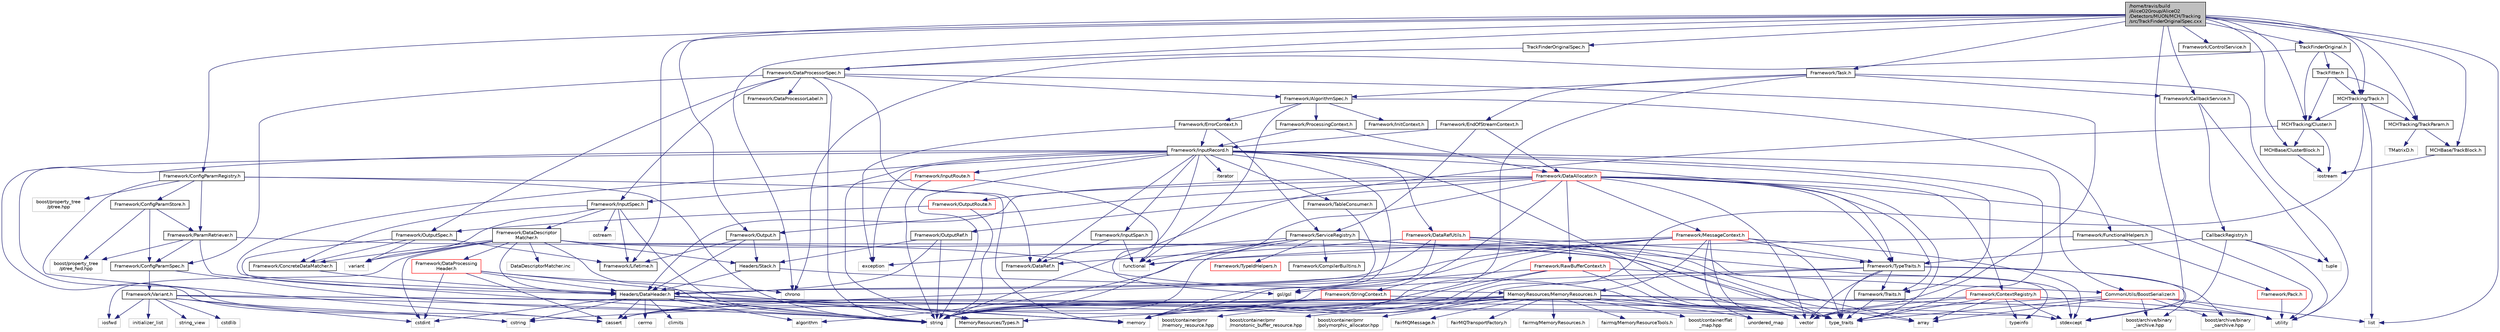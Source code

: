 digraph "/home/travis/build/AliceO2Group/AliceO2/Detectors/MUON/MCH/Tracking/src/TrackFinderOriginalSpec.cxx"
{
 // INTERACTIVE_SVG=YES
  bgcolor="transparent";
  edge [fontname="Helvetica",fontsize="10",labelfontname="Helvetica",labelfontsize="10"];
  node [fontname="Helvetica",fontsize="10",shape=record];
  Node0 [label="/home/travis/build\l/AliceO2Group/AliceO2\l/Detectors/MUON/MCH/Tracking\l/src/TrackFinderOriginalSpec.cxx",height=0.2,width=0.4,color="black", fillcolor="grey75", style="filled", fontcolor="black"];
  Node0 -> Node1 [color="midnightblue",fontsize="10",style="solid",fontname="Helvetica"];
  Node1 [label="Framework/ConfigParamRegistry.h",height=0.2,width=0.4,color="black",URL="$de/dc6/ConfigParamRegistry_8h.html"];
  Node1 -> Node2 [color="midnightblue",fontsize="10",style="solid",fontname="Helvetica"];
  Node2 [label="Framework/ParamRetriever.h",height=0.2,width=0.4,color="black",URL="$df/d72/ParamRetriever_8h.html"];
  Node2 -> Node3 [color="midnightblue",fontsize="10",style="solid",fontname="Helvetica"];
  Node3 [label="Framework/ConfigParamSpec.h",height=0.2,width=0.4,color="black",URL="$d0/d1c/ConfigParamSpec_8h.html"];
  Node3 -> Node4 [color="midnightblue",fontsize="10",style="solid",fontname="Helvetica"];
  Node4 [label="Framework/Variant.h",height=0.2,width=0.4,color="black",URL="$de/d56/Variant_8h.html"];
  Node4 -> Node5 [color="midnightblue",fontsize="10",style="solid",fontname="Helvetica"];
  Node5 [label="type_traits",height=0.2,width=0.4,color="grey75"];
  Node4 -> Node6 [color="midnightblue",fontsize="10",style="solid",fontname="Helvetica"];
  Node6 [label="cstring",height=0.2,width=0.4,color="grey75"];
  Node4 -> Node7 [color="midnightblue",fontsize="10",style="solid",fontname="Helvetica"];
  Node7 [label="cstdint",height=0.2,width=0.4,color="grey75"];
  Node4 -> Node8 [color="midnightblue",fontsize="10",style="solid",fontname="Helvetica"];
  Node8 [label="cstdlib",height=0.2,width=0.4,color="grey75"];
  Node4 -> Node9 [color="midnightblue",fontsize="10",style="solid",fontname="Helvetica"];
  Node9 [label="stdexcept",height=0.2,width=0.4,color="grey75"];
  Node4 -> Node10 [color="midnightblue",fontsize="10",style="solid",fontname="Helvetica"];
  Node10 [label="iosfwd",height=0.2,width=0.4,color="grey75"];
  Node4 -> Node11 [color="midnightblue",fontsize="10",style="solid",fontname="Helvetica"];
  Node11 [label="initializer_list",height=0.2,width=0.4,color="grey75"];
  Node4 -> Node12 [color="midnightblue",fontsize="10",style="solid",fontname="Helvetica"];
  Node12 [label="string_view",height=0.2,width=0.4,color="grey75"];
  Node4 -> Node13 [color="midnightblue",fontsize="10",style="solid",fontname="Helvetica"];
  Node13 [label="string",height=0.2,width=0.4,color="grey75"];
  Node3 -> Node13 [color="midnightblue",fontsize="10",style="solid",fontname="Helvetica"];
  Node2 -> Node14 [color="midnightblue",fontsize="10",style="solid",fontname="Helvetica"];
  Node14 [label="boost/property_tree\l/ptree_fwd.hpp",height=0.2,width=0.4,color="grey75"];
  Node2 -> Node13 [color="midnightblue",fontsize="10",style="solid",fontname="Helvetica"];
  Node2 -> Node15 [color="midnightblue",fontsize="10",style="solid",fontname="Helvetica"];
  Node15 [label="vector",height=0.2,width=0.4,color="grey75"];
  Node1 -> Node16 [color="midnightblue",fontsize="10",style="solid",fontname="Helvetica"];
  Node16 [label="Framework/ConfigParamStore.h",height=0.2,width=0.4,color="black",URL="$dd/daf/ConfigParamStore_8h.html"];
  Node16 -> Node2 [color="midnightblue",fontsize="10",style="solid",fontname="Helvetica"];
  Node16 -> Node3 [color="midnightblue",fontsize="10",style="solid",fontname="Helvetica"];
  Node16 -> Node14 [color="midnightblue",fontsize="10",style="solid",fontname="Helvetica"];
  Node1 -> Node17 [color="midnightblue",fontsize="10",style="solid",fontname="Helvetica"];
  Node17 [label="boost/property_tree\l/ptree.hpp",height=0.2,width=0.4,color="grey75"];
  Node1 -> Node18 [color="midnightblue",fontsize="10",style="solid",fontname="Helvetica"];
  Node18 [label="memory",height=0.2,width=0.4,color="grey75"];
  Node1 -> Node13 [color="midnightblue",fontsize="10",style="solid",fontname="Helvetica"];
  Node1 -> Node19 [color="midnightblue",fontsize="10",style="solid",fontname="Helvetica"];
  Node19 [label="cassert",height=0.2,width=0.4,color="grey75"];
  Node0 -> Node20 [color="midnightblue",fontsize="10",style="solid",fontname="Helvetica"];
  Node20 [label="TrackFinderOriginalSpec.h",height=0.2,width=0.4,color="black",URL="$d8/d3a/TrackFinderOriginalSpec_8h.html",tooltip="Definition of a data processor to read clusters, reconstruct tracks and send them. "];
  Node20 -> Node21 [color="midnightblue",fontsize="10",style="solid",fontname="Helvetica"];
  Node21 [label="Framework/DataProcessorSpec.h",height=0.2,width=0.4,color="black",URL="$d0/df4/DataProcessorSpec_8h.html"];
  Node21 -> Node22 [color="midnightblue",fontsize="10",style="solid",fontname="Helvetica"];
  Node22 [label="Framework/AlgorithmSpec.h",height=0.2,width=0.4,color="black",URL="$d0/d14/AlgorithmSpec_8h.html"];
  Node22 -> Node23 [color="midnightblue",fontsize="10",style="solid",fontname="Helvetica"];
  Node23 [label="Framework/ProcessingContext.h",height=0.2,width=0.4,color="black",URL="$de/d6a/ProcessingContext_8h.html"];
  Node23 -> Node24 [color="midnightblue",fontsize="10",style="solid",fontname="Helvetica"];
  Node24 [label="Framework/InputRecord.h",height=0.2,width=0.4,color="black",URL="$d6/d5c/InputRecord_8h.html"];
  Node24 -> Node25 [color="midnightblue",fontsize="10",style="solid",fontname="Helvetica"];
  Node25 [label="Framework/DataRef.h",height=0.2,width=0.4,color="black",URL="$d5/dfb/DataRef_8h.html"];
  Node24 -> Node26 [color="midnightblue",fontsize="10",style="solid",fontname="Helvetica"];
  Node26 [label="Framework/DataRefUtils.h",height=0.2,width=0.4,color="red",URL="$d5/db8/DataRefUtils_8h.html"];
  Node26 -> Node25 [color="midnightblue",fontsize="10",style="solid",fontname="Helvetica"];
  Node26 -> Node40 [color="midnightblue",fontsize="10",style="solid",fontname="Helvetica"];
  Node40 [label="Framework/TypeTraits.h",height=0.2,width=0.4,color="black",URL="$d0/d95/TypeTraits_8h.html"];
  Node40 -> Node5 [color="midnightblue",fontsize="10",style="solid",fontname="Helvetica"];
  Node40 -> Node15 [color="midnightblue",fontsize="10",style="solid",fontname="Helvetica"];
  Node40 -> Node18 [color="midnightblue",fontsize="10",style="solid",fontname="Helvetica"];
  Node40 -> Node41 [color="midnightblue",fontsize="10",style="solid",fontname="Helvetica"];
  Node41 [label="Framework/Traits.h",height=0.2,width=0.4,color="black",URL="$db/d31/Traits_8h.html"];
  Node41 -> Node5 [color="midnightblue",fontsize="10",style="solid",fontname="Helvetica"];
  Node40 -> Node42 [color="midnightblue",fontsize="10",style="solid",fontname="Helvetica"];
  Node42 [label="boost/archive/binary\l_iarchive.hpp",height=0.2,width=0.4,color="grey75"];
  Node40 -> Node43 [color="midnightblue",fontsize="10",style="solid",fontname="Helvetica"];
  Node43 [label="boost/archive/binary\l_oarchive.hpp",height=0.2,width=0.4,color="grey75"];
  Node40 -> Node44 [color="midnightblue",fontsize="10",style="solid",fontname="Helvetica"];
  Node44 [label="gsl/gsl",height=0.2,width=0.4,color="grey75"];
  Node26 -> Node61 [color="midnightblue",fontsize="10",style="solid",fontname="Helvetica"];
  Node61 [label="Headers/DataHeader.h",height=0.2,width=0.4,color="black",URL="$dc/dcd/DataHeader_8h.html"];
  Node61 -> Node7 [color="midnightblue",fontsize="10",style="solid",fontname="Helvetica"];
  Node61 -> Node18 [color="midnightblue",fontsize="10",style="solid",fontname="Helvetica"];
  Node61 -> Node19 [color="midnightblue",fontsize="10",style="solid",fontname="Helvetica"];
  Node61 -> Node6 [color="midnightblue",fontsize="10",style="solid",fontname="Helvetica"];
  Node61 -> Node62 [color="midnightblue",fontsize="10",style="solid",fontname="Helvetica"];
  Node62 [label="algorithm",height=0.2,width=0.4,color="grey75"];
  Node61 -> Node9 [color="midnightblue",fontsize="10",style="solid",fontname="Helvetica"];
  Node61 -> Node13 [color="midnightblue",fontsize="10",style="solid",fontname="Helvetica"];
  Node61 -> Node63 [color="midnightblue",fontsize="10",style="solid",fontname="Helvetica"];
  Node63 [label="climits",height=0.2,width=0.4,color="grey75"];
  Node61 -> Node37 [color="midnightblue",fontsize="10",style="solid",fontname="Helvetica"];
  Node37 [label="MemoryResources/Types.h",height=0.2,width=0.4,color="black",URL="$d7/df8/Types_8h.html"];
  Node61 -> Node64 [color="midnightblue",fontsize="10",style="solid",fontname="Helvetica"];
  Node64 [label="cerrno",height=0.2,width=0.4,color="grey75"];
  Node26 -> Node44 [color="midnightblue",fontsize="10",style="solid",fontname="Helvetica"];
  Node26 -> Node9 [color="midnightblue",fontsize="10",style="solid",fontname="Helvetica"];
  Node26 -> Node5 [color="midnightblue",fontsize="10",style="solid",fontname="Helvetica"];
  Node24 -> Node90 [color="midnightblue",fontsize="10",style="solid",fontname="Helvetica"];
  Node90 [label="Framework/InputRoute.h",height=0.2,width=0.4,color="red",URL="$d5/d19/InputRoute_8h.html"];
  Node90 -> Node68 [color="midnightblue",fontsize="10",style="solid",fontname="Helvetica"];
  Node68 [label="Framework/InputSpec.h",height=0.2,width=0.4,color="black",URL="$d5/d3f/InputSpec_8h.html"];
  Node68 -> Node65 [color="midnightblue",fontsize="10",style="solid",fontname="Helvetica"];
  Node65 [label="Framework/Lifetime.h",height=0.2,width=0.4,color="black",URL="$dc/dca/Lifetime_8h.html"];
  Node68 -> Node66 [color="midnightblue",fontsize="10",style="solid",fontname="Helvetica"];
  Node66 [label="Framework/ConcreteDataMatcher.h",height=0.2,width=0.4,color="black",URL="$d0/d1b/ConcreteDataMatcher_8h.html"];
  Node66 -> Node61 [color="midnightblue",fontsize="10",style="solid",fontname="Helvetica"];
  Node68 -> Node69 [color="midnightblue",fontsize="10",style="solid",fontname="Helvetica"];
  Node69 [label="Framework/DataDescriptor\lMatcher.h",height=0.2,width=0.4,color="black",URL="$d3/da3/DataDescriptorMatcher_8h.html"];
  Node69 -> Node66 [color="midnightblue",fontsize="10",style="solid",fontname="Helvetica"];
  Node69 -> Node70 [color="midnightblue",fontsize="10",style="solid",fontname="Helvetica"];
  Node70 [label="Framework/DataProcessing\lHeader.h",height=0.2,width=0.4,color="red",URL="$d6/dc9/DataProcessingHeader_8h.html"];
  Node70 -> Node61 [color="midnightblue",fontsize="10",style="solid",fontname="Helvetica"];
  Node70 -> Node7 [color="midnightblue",fontsize="10",style="solid",fontname="Helvetica"];
  Node70 -> Node18 [color="midnightblue",fontsize="10",style="solid",fontname="Helvetica"];
  Node70 -> Node19 [color="midnightblue",fontsize="10",style="solid",fontname="Helvetica"];
  Node70 -> Node72 [color="midnightblue",fontsize="10",style="solid",fontname="Helvetica"];
  Node72 [label="chrono",height=0.2,width=0.4,color="grey75"];
  Node69 -> Node61 [color="midnightblue",fontsize="10",style="solid",fontname="Helvetica"];
  Node69 -> Node73 [color="midnightblue",fontsize="10",style="solid",fontname="Helvetica"];
  Node73 [label="Headers/Stack.h",height=0.2,width=0.4,color="black",URL="$d4/d00/Headers_2include_2Headers_2Stack_8h.html"];
  Node73 -> Node74 [color="midnightblue",fontsize="10",style="solid",fontname="Helvetica"];
  Node74 [label="MemoryResources/MemoryResources.h",height=0.2,width=0.4,color="black",URL="$dc/d03/MemoryResources_8h.html"];
  Node74 -> Node75 [color="midnightblue",fontsize="10",style="solid",fontname="Helvetica"];
  Node75 [label="boost/container/flat\l_map.hpp",height=0.2,width=0.4,color="grey75"];
  Node74 -> Node76 [color="midnightblue",fontsize="10",style="solid",fontname="Helvetica"];
  Node76 [label="boost/container/pmr\l/memory_resource.hpp",height=0.2,width=0.4,color="grey75"];
  Node74 -> Node77 [color="midnightblue",fontsize="10",style="solid",fontname="Helvetica"];
  Node77 [label="boost/container/pmr\l/monotonic_buffer_resource.hpp",height=0.2,width=0.4,color="grey75"];
  Node74 -> Node78 [color="midnightblue",fontsize="10",style="solid",fontname="Helvetica"];
  Node78 [label="boost/container/pmr\l/polymorphic_allocator.hpp",height=0.2,width=0.4,color="grey75"];
  Node74 -> Node6 [color="midnightblue",fontsize="10",style="solid",fontname="Helvetica"];
  Node74 -> Node13 [color="midnightblue",fontsize="10",style="solid",fontname="Helvetica"];
  Node74 -> Node5 [color="midnightblue",fontsize="10",style="solid",fontname="Helvetica"];
  Node74 -> Node46 [color="midnightblue",fontsize="10",style="solid",fontname="Helvetica"];
  Node46 [label="utility",height=0.2,width=0.4,color="grey75"];
  Node74 -> Node15 [color="midnightblue",fontsize="10",style="solid",fontname="Helvetica"];
  Node74 -> Node79 [color="midnightblue",fontsize="10",style="solid",fontname="Helvetica"];
  Node79 [label="unordered_map",height=0.2,width=0.4,color="grey75"];
  Node74 -> Node80 [color="midnightblue",fontsize="10",style="solid",fontname="Helvetica"];
  Node80 [label="FairMQMessage.h",height=0.2,width=0.4,color="grey75"];
  Node74 -> Node81 [color="midnightblue",fontsize="10",style="solid",fontname="Helvetica"];
  Node81 [label="FairMQTransportFactory.h",height=0.2,width=0.4,color="grey75"];
  Node74 -> Node82 [color="midnightblue",fontsize="10",style="solid",fontname="Helvetica"];
  Node82 [label="fairmq/MemoryResources.h",height=0.2,width=0.4,color="grey75"];
  Node74 -> Node83 [color="midnightblue",fontsize="10",style="solid",fontname="Helvetica"];
  Node83 [label="fairmq/MemoryResourceTools.h",height=0.2,width=0.4,color="grey75"];
  Node74 -> Node37 [color="midnightblue",fontsize="10",style="solid",fontname="Helvetica"];
  Node73 -> Node61 [color="midnightblue",fontsize="10",style="solid",fontname="Helvetica"];
  Node69 -> Node47 [color="midnightblue",fontsize="10",style="solid",fontname="Helvetica"];
  Node47 [label="array",height=0.2,width=0.4,color="grey75"];
  Node69 -> Node7 [color="midnightblue",fontsize="10",style="solid",fontname="Helvetica"];
  Node69 -> Node10 [color="midnightblue",fontsize="10",style="solid",fontname="Helvetica"];
  Node69 -> Node13 [color="midnightblue",fontsize="10",style="solid",fontname="Helvetica"];
  Node69 -> Node67 [color="midnightblue",fontsize="10",style="solid",fontname="Helvetica"];
  Node67 [label="variant",height=0.2,width=0.4,color="grey75"];
  Node69 -> Node15 [color="midnightblue",fontsize="10",style="solid",fontname="Helvetica"];
  Node69 -> Node84 [color="midnightblue",fontsize="10",style="solid",fontname="Helvetica"];
  Node84 [label="DataDescriptorMatcher.inc",height=0.2,width=0.4,color="grey75"];
  Node68 -> Node13 [color="midnightblue",fontsize="10",style="solid",fontname="Helvetica"];
  Node68 -> Node85 [color="midnightblue",fontsize="10",style="solid",fontname="Helvetica"];
  Node85 [label="ostream",height=0.2,width=0.4,color="grey75"];
  Node68 -> Node67 [color="midnightblue",fontsize="10",style="solid",fontname="Helvetica"];
  Node90 -> Node13 [color="midnightblue",fontsize="10",style="solid",fontname="Helvetica"];
  Node90 -> Node93 [color="midnightblue",fontsize="10",style="solid",fontname="Helvetica"];
  Node93 [label="functional",height=0.2,width=0.4,color="grey75"];
  Node24 -> Node40 [color="midnightblue",fontsize="10",style="solid",fontname="Helvetica"];
  Node24 -> Node95 [color="midnightblue",fontsize="10",style="solid",fontname="Helvetica"];
  Node95 [label="Framework/InputSpan.h",height=0.2,width=0.4,color="black",URL="$da/d0f/InputSpan_8h.html"];
  Node95 -> Node25 [color="midnightblue",fontsize="10",style="solid",fontname="Helvetica"];
  Node95 -> Node93 [color="midnightblue",fontsize="10",style="solid",fontname="Helvetica"];
  Node24 -> Node96 [color="midnightblue",fontsize="10",style="solid",fontname="Helvetica"];
  Node96 [label="Framework/TableConsumer.h",height=0.2,width=0.4,color="black",URL="$dc/d03/TableConsumer_8h.html"];
  Node96 -> Node18 [color="midnightblue",fontsize="10",style="solid",fontname="Helvetica"];
  Node24 -> Node41 [color="midnightblue",fontsize="10",style="solid",fontname="Helvetica"];
  Node24 -> Node37 [color="midnightblue",fontsize="10",style="solid",fontname="Helvetica"];
  Node24 -> Node61 [color="midnightblue",fontsize="10",style="solid",fontname="Helvetica"];
  Node24 -> Node45 [color="midnightblue",fontsize="10",style="solid",fontname="Helvetica"];
  Node45 [label="CommonUtils/BoostSerializer.h",height=0.2,width=0.4,color="red",URL="$d7/d91/BoostSerializer_8h.html",tooltip="Templatised boost serializer/deserializer for containers and base types. "];
  Node45 -> Node46 [color="midnightblue",fontsize="10",style="solid",fontname="Helvetica"];
  Node45 -> Node5 [color="midnightblue",fontsize="10",style="solid",fontname="Helvetica"];
  Node45 -> Node47 [color="midnightblue",fontsize="10",style="solid",fontname="Helvetica"];
  Node45 -> Node15 [color="midnightblue",fontsize="10",style="solid",fontname="Helvetica"];
  Node45 -> Node48 [color="midnightblue",fontsize="10",style="solid",fontname="Helvetica"];
  Node48 [label="list",height=0.2,width=0.4,color="grey75"];
  Node45 -> Node42 [color="midnightblue",fontsize="10",style="solid",fontname="Helvetica"];
  Node45 -> Node43 [color="midnightblue",fontsize="10",style="solid",fontname="Helvetica"];
  Node24 -> Node44 [color="midnightblue",fontsize="10",style="solid",fontname="Helvetica"];
  Node24 -> Node97 [color="midnightblue",fontsize="10",style="solid",fontname="Helvetica"];
  Node97 [label="iterator",height=0.2,width=0.4,color="grey75"];
  Node24 -> Node13 [color="midnightblue",fontsize="10",style="solid",fontname="Helvetica"];
  Node24 -> Node15 [color="midnightblue",fontsize="10",style="solid",fontname="Helvetica"];
  Node24 -> Node6 [color="midnightblue",fontsize="10",style="solid",fontname="Helvetica"];
  Node24 -> Node19 [color="midnightblue",fontsize="10",style="solid",fontname="Helvetica"];
  Node24 -> Node98 [color="midnightblue",fontsize="10",style="solid",fontname="Helvetica"];
  Node98 [label="exception",height=0.2,width=0.4,color="grey75"];
  Node24 -> Node18 [color="midnightblue",fontsize="10",style="solid",fontname="Helvetica"];
  Node24 -> Node5 [color="midnightblue",fontsize="10",style="solid",fontname="Helvetica"];
  Node23 -> Node99 [color="midnightblue",fontsize="10",style="solid",fontname="Helvetica"];
  Node99 [label="Framework/DataAllocator.h",height=0.2,width=0.4,color="red",URL="$d1/d28/DataAllocator_8h.html"];
  Node99 -> Node100 [color="midnightblue",fontsize="10",style="solid",fontname="Helvetica"];
  Node100 [label="Framework/ContextRegistry.h",height=0.2,width=0.4,color="red",URL="$df/d2f/ContextRegistry_8h.html"];
  Node100 -> Node101 [color="midnightblue",fontsize="10",style="solid",fontname="Helvetica"];
  Node101 [label="typeinfo",height=0.2,width=0.4,color="grey75"];
  Node100 -> Node5 [color="midnightblue",fontsize="10",style="solid",fontname="Helvetica"];
  Node100 -> Node13 [color="midnightblue",fontsize="10",style="solid",fontname="Helvetica"];
  Node100 -> Node9 [color="midnightblue",fontsize="10",style="solid",fontname="Helvetica"];
  Node100 -> Node15 [color="midnightblue",fontsize="10",style="solid",fontname="Helvetica"];
  Node100 -> Node46 [color="midnightblue",fontsize="10",style="solid",fontname="Helvetica"];
  Node100 -> Node47 [color="midnightblue",fontsize="10",style="solid",fontname="Helvetica"];
  Node99 -> Node103 [color="midnightblue",fontsize="10",style="solid",fontname="Helvetica"];
  Node103 [label="Framework/MessageContext.h",height=0.2,width=0.4,color="red",URL="$dc/dc4/MessageContext_8h.html"];
  Node103 -> Node40 [color="midnightblue",fontsize="10",style="solid",fontname="Helvetica"];
  Node103 -> Node61 [color="midnightblue",fontsize="10",style="solid",fontname="Helvetica"];
  Node103 -> Node74 [color="midnightblue",fontsize="10",style="solid",fontname="Helvetica"];
  Node103 -> Node19 [color="midnightblue",fontsize="10",style="solid",fontname="Helvetica"];
  Node103 -> Node93 [color="midnightblue",fontsize="10",style="solid",fontname="Helvetica"];
  Node103 -> Node9 [color="midnightblue",fontsize="10",style="solid",fontname="Helvetica"];
  Node103 -> Node13 [color="midnightblue",fontsize="10",style="solid",fontname="Helvetica"];
  Node103 -> Node5 [color="midnightblue",fontsize="10",style="solid",fontname="Helvetica"];
  Node103 -> Node79 [color="midnightblue",fontsize="10",style="solid",fontname="Helvetica"];
  Node103 -> Node15 [color="midnightblue",fontsize="10",style="solid",fontname="Helvetica"];
  Node99 -> Node108 [color="midnightblue",fontsize="10",style="solid",fontname="Helvetica"];
  Node108 [label="Framework/StringContext.h",height=0.2,width=0.4,color="red",URL="$dd/df6/StringContext_8h.html"];
  Node108 -> Node15 [color="midnightblue",fontsize="10",style="solid",fontname="Helvetica"];
  Node108 -> Node19 [color="midnightblue",fontsize="10",style="solid",fontname="Helvetica"];
  Node108 -> Node13 [color="midnightblue",fontsize="10",style="solid",fontname="Helvetica"];
  Node108 -> Node18 [color="midnightblue",fontsize="10",style="solid",fontname="Helvetica"];
  Node99 -> Node109 [color="midnightblue",fontsize="10",style="solid",fontname="Helvetica"];
  Node109 [label="Framework/RawBufferContext.h",height=0.2,width=0.4,color="red",URL="$d8/d25/RawBufferContext_8h.html",tooltip=" "];
  Node109 -> Node45 [color="midnightblue",fontsize="10",style="solid",fontname="Helvetica"];
  Node109 -> Node15 [color="midnightblue",fontsize="10",style="solid",fontname="Helvetica"];
  Node109 -> Node19 [color="midnightblue",fontsize="10",style="solid",fontname="Helvetica"];
  Node109 -> Node13 [color="midnightblue",fontsize="10",style="solid",fontname="Helvetica"];
  Node109 -> Node18 [color="midnightblue",fontsize="10",style="solid",fontname="Helvetica"];
  Node99 -> Node86 [color="midnightblue",fontsize="10",style="solid",fontname="Helvetica"];
  Node86 [label="Framework/Output.h",height=0.2,width=0.4,color="black",URL="$d3/ddf/Output_8h.html"];
  Node86 -> Node61 [color="midnightblue",fontsize="10",style="solid",fontname="Helvetica"];
  Node86 -> Node65 [color="midnightblue",fontsize="10",style="solid",fontname="Helvetica"];
  Node86 -> Node73 [color="midnightblue",fontsize="10",style="solid",fontname="Helvetica"];
  Node99 -> Node111 [color="midnightblue",fontsize="10",style="solid",fontname="Helvetica"];
  Node111 [label="Framework/OutputRef.h",height=0.2,width=0.4,color="black",URL="$d6/d5a/OutputRef_8h.html"];
  Node111 -> Node61 [color="midnightblue",fontsize="10",style="solid",fontname="Helvetica"];
  Node111 -> Node73 [color="midnightblue",fontsize="10",style="solid",fontname="Helvetica"];
  Node111 -> Node13 [color="midnightblue",fontsize="10",style="solid",fontname="Helvetica"];
  Node99 -> Node112 [color="midnightblue",fontsize="10",style="solid",fontname="Helvetica"];
  Node112 [label="Framework/OutputRoute.h",height=0.2,width=0.4,color="red",URL="$d6/df4/OutputRoute_8h.html"];
  Node112 -> Node60 [color="midnightblue",fontsize="10",style="solid",fontname="Helvetica"];
  Node60 [label="Framework/OutputSpec.h",height=0.2,width=0.4,color="black",URL="$db/d2d/OutputSpec_8h.html"];
  Node60 -> Node61 [color="midnightblue",fontsize="10",style="solid",fontname="Helvetica"];
  Node60 -> Node65 [color="midnightblue",fontsize="10",style="solid",fontname="Helvetica"];
  Node60 -> Node66 [color="midnightblue",fontsize="10",style="solid",fontname="Helvetica"];
  Node60 -> Node67 [color="midnightblue",fontsize="10",style="solid",fontname="Helvetica"];
  Node112 -> Node13 [color="midnightblue",fontsize="10",style="solid",fontname="Helvetica"];
  Node99 -> Node40 [color="midnightblue",fontsize="10",style="solid",fontname="Helvetica"];
  Node99 -> Node41 [color="midnightblue",fontsize="10",style="solid",fontname="Helvetica"];
  Node99 -> Node61 [color="midnightblue",fontsize="10",style="solid",fontname="Helvetica"];
  Node99 -> Node15 [color="midnightblue",fontsize="10",style="solid",fontname="Helvetica"];
  Node99 -> Node13 [color="midnightblue",fontsize="10",style="solid",fontname="Helvetica"];
  Node99 -> Node46 [color="midnightblue",fontsize="10",style="solid",fontname="Helvetica"];
  Node99 -> Node5 [color="midnightblue",fontsize="10",style="solid",fontname="Helvetica"];
  Node22 -> Node115 [color="midnightblue",fontsize="10",style="solid",fontname="Helvetica"];
  Node115 [label="Framework/ErrorContext.h",height=0.2,width=0.4,color="black",URL="$d7/dad/ErrorContext_8h.html"];
  Node115 -> Node24 [color="midnightblue",fontsize="10",style="solid",fontname="Helvetica"];
  Node115 -> Node116 [color="midnightblue",fontsize="10",style="solid",fontname="Helvetica"];
  Node116 [label="Framework/ServiceRegistry.h",height=0.2,width=0.4,color="black",URL="$d8/d17/ServiceRegistry_8h.html"];
  Node116 -> Node117 [color="midnightblue",fontsize="10",style="solid",fontname="Helvetica"];
  Node117 [label="Framework/CompilerBuiltins.h",height=0.2,width=0.4,color="black",URL="$d9/de8/CompilerBuiltins_8h.html"];
  Node116 -> Node118 [color="midnightblue",fontsize="10",style="solid",fontname="Helvetica"];
  Node118 [label="Framework/TypeIdHelpers.h",height=0.2,width=0.4,color="red",URL="$d2/d9a/TypeIdHelpers_8h.html"];
  Node116 -> Node62 [color="midnightblue",fontsize="10",style="solid",fontname="Helvetica"];
  Node116 -> Node47 [color="midnightblue",fontsize="10",style="solid",fontname="Helvetica"];
  Node116 -> Node98 [color="midnightblue",fontsize="10",style="solid",fontname="Helvetica"];
  Node116 -> Node93 [color="midnightblue",fontsize="10",style="solid",fontname="Helvetica"];
  Node116 -> Node13 [color="midnightblue",fontsize="10",style="solid",fontname="Helvetica"];
  Node116 -> Node5 [color="midnightblue",fontsize="10",style="solid",fontname="Helvetica"];
  Node116 -> Node101 [color="midnightblue",fontsize="10",style="solid",fontname="Helvetica"];
  Node115 -> Node98 [color="midnightblue",fontsize="10",style="solid",fontname="Helvetica"];
  Node22 -> Node120 [color="midnightblue",fontsize="10",style="solid",fontname="Helvetica"];
  Node120 [label="Framework/InitContext.h",height=0.2,width=0.4,color="black",URL="$d4/d2b/InitContext_8h.html"];
  Node22 -> Node121 [color="midnightblue",fontsize="10",style="solid",fontname="Helvetica"];
  Node121 [label="Framework/FunctionalHelpers.h",height=0.2,width=0.4,color="black",URL="$de/d9b/FunctionalHelpers_8h.html"];
  Node121 -> Node122 [color="midnightblue",fontsize="10",style="solid",fontname="Helvetica"];
  Node122 [label="Framework/Pack.h",height=0.2,width=0.4,color="red",URL="$dd/dce/Pack_8h.html"];
  Node122 -> Node46 [color="midnightblue",fontsize="10",style="solid",fontname="Helvetica"];
  Node121 -> Node93 [color="midnightblue",fontsize="10",style="solid",fontname="Helvetica"];
  Node22 -> Node93 [color="midnightblue",fontsize="10",style="solid",fontname="Helvetica"];
  Node21 -> Node3 [color="midnightblue",fontsize="10",style="solid",fontname="Helvetica"];
  Node21 -> Node123 [color="midnightblue",fontsize="10",style="solid",fontname="Helvetica"];
  Node123 [label="Framework/DataProcessorLabel.h",height=0.2,width=0.4,color="black",URL="$d1/df2/DataProcessorLabel_8h.html"];
  Node21 -> Node25 [color="midnightblue",fontsize="10",style="solid",fontname="Helvetica"];
  Node21 -> Node68 [color="midnightblue",fontsize="10",style="solid",fontname="Helvetica"];
  Node21 -> Node60 [color="midnightblue",fontsize="10",style="solid",fontname="Helvetica"];
  Node21 -> Node13 [color="midnightblue",fontsize="10",style="solid",fontname="Helvetica"];
  Node21 -> Node15 [color="midnightblue",fontsize="10",style="solid",fontname="Helvetica"];
  Node0 -> Node72 [color="midnightblue",fontsize="10",style="solid",fontname="Helvetica"];
  Node0 -> Node48 [color="midnightblue",fontsize="10",style="solid",fontname="Helvetica"];
  Node0 -> Node9 [color="midnightblue",fontsize="10",style="solid",fontname="Helvetica"];
  Node0 -> Node124 [color="midnightblue",fontsize="10",style="solid",fontname="Helvetica"];
  Node124 [label="Framework/CallbackService.h",height=0.2,width=0.4,color="black",URL="$d9/d7f/CallbackService_8h.html"];
  Node124 -> Node125 [color="midnightblue",fontsize="10",style="solid",fontname="Helvetica"];
  Node125 [label="CallbackRegistry.h",height=0.2,width=0.4,color="black",URL="$d7/d3e/CallbackRegistry_8h.html",tooltip="A generic registry for callbacks. "];
  Node125 -> Node40 [color="midnightblue",fontsize="10",style="solid",fontname="Helvetica"];
  Node125 -> Node126 [color="midnightblue",fontsize="10",style="solid",fontname="Helvetica"];
  Node126 [label="tuple",height=0.2,width=0.4,color="grey75"];
  Node125 -> Node9 [color="midnightblue",fontsize="10",style="solid",fontname="Helvetica"];
  Node125 -> Node46 [color="midnightblue",fontsize="10",style="solid",fontname="Helvetica"];
  Node124 -> Node126 [color="midnightblue",fontsize="10",style="solid",fontname="Helvetica"];
  Node0 -> Node127 [color="midnightblue",fontsize="10",style="solid",fontname="Helvetica"];
  Node127 [label="Framework/ControlService.h",height=0.2,width=0.4,color="black",URL="$d2/d43/ControlService_8h.html"];
  Node0 -> Node21 [color="midnightblue",fontsize="10",style="solid",fontname="Helvetica"];
  Node0 -> Node65 [color="midnightblue",fontsize="10",style="solid",fontname="Helvetica"];
  Node0 -> Node86 [color="midnightblue",fontsize="10",style="solid",fontname="Helvetica"];
  Node0 -> Node128 [color="midnightblue",fontsize="10",style="solid",fontname="Helvetica"];
  Node128 [label="Framework/Task.h",height=0.2,width=0.4,color="black",URL="$df/d4f/Task_8h.html"];
  Node128 -> Node22 [color="midnightblue",fontsize="10",style="solid",fontname="Helvetica"];
  Node128 -> Node124 [color="midnightblue",fontsize="10",style="solid",fontname="Helvetica"];
  Node128 -> Node129 [color="midnightblue",fontsize="10",style="solid",fontname="Helvetica"];
  Node129 [label="Framework/EndOfStreamContext.h",height=0.2,width=0.4,color="black",URL="$d0/d77/EndOfStreamContext_8h.html"];
  Node129 -> Node24 [color="midnightblue",fontsize="10",style="solid",fontname="Helvetica"];
  Node129 -> Node116 [color="midnightblue",fontsize="10",style="solid",fontname="Helvetica"];
  Node129 -> Node99 [color="midnightblue",fontsize="10",style="solid",fontname="Helvetica"];
  Node128 -> Node46 [color="midnightblue",fontsize="10",style="solid",fontname="Helvetica"];
  Node128 -> Node18 [color="midnightblue",fontsize="10",style="solid",fontname="Helvetica"];
  Node0 -> Node130 [color="midnightblue",fontsize="10",style="solid",fontname="Helvetica"];
  Node130 [label="MCHBase/ClusterBlock.h",height=0.2,width=0.4,color="black",URL="$d3/db8/ClusterBlock_8h.html",tooltip="Definition of the MCH cluster minimal structure. "];
  Node130 -> Node131 [color="midnightblue",fontsize="10",style="solid",fontname="Helvetica"];
  Node131 [label="iostream",height=0.2,width=0.4,color="grey75"];
  Node0 -> Node132 [color="midnightblue",fontsize="10",style="solid",fontname="Helvetica"];
  Node132 [label="MCHBase/TrackBlock.h",height=0.2,width=0.4,color="black",URL="$d6/d45/TrackBlock_8h.html",tooltip="Definition of the MCH track parameters minimal structure. "];
  Node132 -> Node131 [color="midnightblue",fontsize="10",style="solid",fontname="Helvetica"];
  Node0 -> Node133 [color="midnightblue",fontsize="10",style="solid",fontname="Helvetica"];
  Node133 [label="MCHTracking/TrackParam.h",height=0.2,width=0.4,color="black",URL="$de/d4b/TrackParam_8h.html",tooltip="Definition of the MCH track parameters for internal use. "];
  Node133 -> Node134 [color="midnightblue",fontsize="10",style="solid",fontname="Helvetica"];
  Node134 [label="TMatrixD.h",height=0.2,width=0.4,color="grey75"];
  Node133 -> Node132 [color="midnightblue",fontsize="10",style="solid",fontname="Helvetica"];
  Node0 -> Node135 [color="midnightblue",fontsize="10",style="solid",fontname="Helvetica"];
  Node135 [label="MCHTracking/Cluster.h",height=0.2,width=0.4,color="black",URL="$d3/d5c/Detectors_2MUON_2MCH_2Tracking_2include_2MCHTracking_2Cluster_8h.html"];
  Node135 -> Node131 [color="midnightblue",fontsize="10",style="solid",fontname="Helvetica"];
  Node135 -> Node13 [color="midnightblue",fontsize="10",style="solid",fontname="Helvetica"];
  Node135 -> Node130 [color="midnightblue",fontsize="10",style="solid",fontname="Helvetica"];
  Node0 -> Node136 [color="midnightblue",fontsize="10",style="solid",fontname="Helvetica"];
  Node136 [label="MCHTracking/Track.h",height=0.2,width=0.4,color="black",URL="$df/d7a/Detectors_2MUON_2MCH_2Tracking_2include_2MCHTracking_2Track_8h.html"];
  Node136 -> Node48 [color="midnightblue",fontsize="10",style="solid",fontname="Helvetica"];
  Node136 -> Node18 [color="midnightblue",fontsize="10",style="solid",fontname="Helvetica"];
  Node136 -> Node135 [color="midnightblue",fontsize="10",style="solid",fontname="Helvetica"];
  Node136 -> Node133 [color="midnightblue",fontsize="10",style="solid",fontname="Helvetica"];
  Node0 -> Node137 [color="midnightblue",fontsize="10",style="solid",fontname="Helvetica"];
  Node137 [label="TrackFinderOriginal.h",height=0.2,width=0.4,color="black",URL="$d7/d7f/TrackFinderOriginal_8h.html",tooltip="Definition of a class to reconstruct tracks with the original algorithm. "];
  Node137 -> Node72 [color="midnightblue",fontsize="10",style="solid",fontname="Helvetica"];
  Node137 -> Node135 [color="midnightblue",fontsize="10",style="solid",fontname="Helvetica"];
  Node137 -> Node136 [color="midnightblue",fontsize="10",style="solid",fontname="Helvetica"];
  Node137 -> Node138 [color="midnightblue",fontsize="10",style="solid",fontname="Helvetica"];
  Node138 [label="TrackFitter.h",height=0.2,width=0.4,color="black",URL="$de/d6b/MUON_2MCH_2Tracking_2src_2TrackFitter_8h.html"];
  Node138 -> Node135 [color="midnightblue",fontsize="10",style="solid",fontname="Helvetica"];
  Node138 -> Node136 [color="midnightblue",fontsize="10",style="solid",fontname="Helvetica"];
  Node138 -> Node133 [color="midnightblue",fontsize="10",style="solid",fontname="Helvetica"];
}
